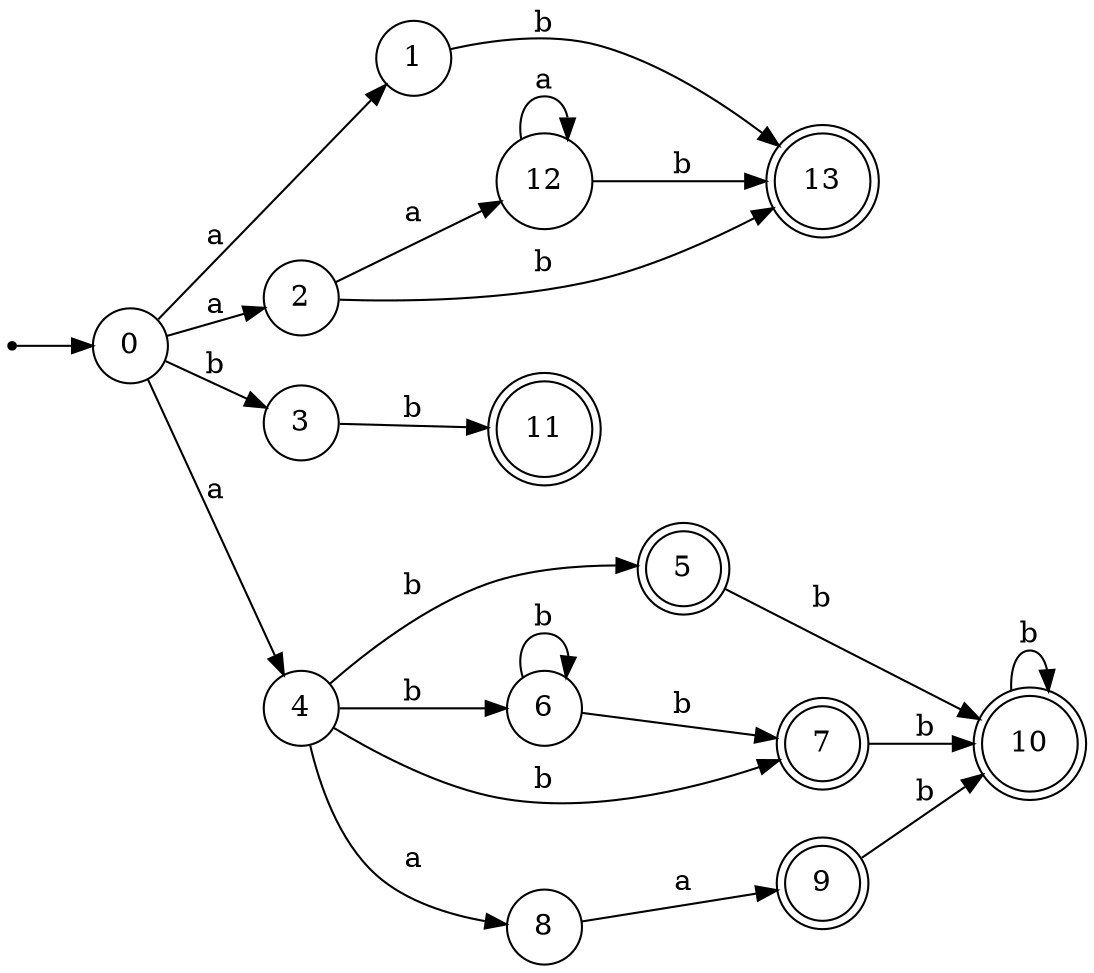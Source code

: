 digraph finite_state_machine {
rankdir=LR;
size="20,20";
node [shape = point]; "dummy0"
node [shape = circle]; "0";
"dummy0" -> "0";
node [shape = circle]; "1";
node [shape = circle]; "2";
node [shape = circle]; "3";
node [shape = circle]; "4";
node [shape = doublecircle]; "5";node [shape = circle]; "6";
node [shape = doublecircle]; "7";node [shape = circle]; "8";
node [shape = doublecircle]; "9";node [shape = doublecircle]; "10";node [shape = doublecircle]; "11";node [shape = circle]; "12";
node [shape = doublecircle]; "13";"0" -> "1" [label = "a"];
 "0" -> "2" [label = "a"];
 "0" -> "4" [label = "a"];
 "0" -> "3" [label = "b"];
 "4" -> "5" [label = "b"];
 "4" -> "6" [label = "b"];
 "4" -> "7" [label = "b"];
 "4" -> "8" [label = "a"];
 "8" -> "9" [label = "a"];
 "9" -> "10" [label = "b"];
 "10" -> "10" [label = "b"];
 "7" -> "10" [label = "b"];
 "6" -> "6" [label = "b"];
 "6" -> "7" [label = "b"];
 "5" -> "10" [label = "b"];
 "3" -> "11" [label = "b"];
 "2" -> "12" [label = "a"];
 "2" -> "13" [label = "b"];
 "12" -> "12" [label = "a"];
 "12" -> "13" [label = "b"];
 "1" -> "13" [label = "b"];
 }
